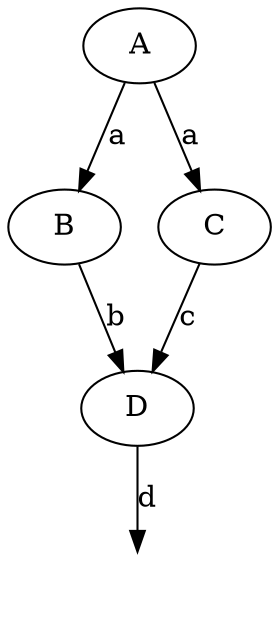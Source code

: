 digraph {
	A -> B [label=a color=black dir=forward fontcolor=black penwidth=1.0]
	A -> C [label=a color=black dir=forward fontcolor=black penwidth=1.0]
	B -> D [label=b color=black dir=forward fontcolor=black penwidth=1.0]
	C -> D [label=c color=black dir=forward fontcolor=black penwidth=1.0]
	D -> _D [label=d color=black dir=forward fontcolor=black penwidth=1.0]
	_D [style=invis]
}
